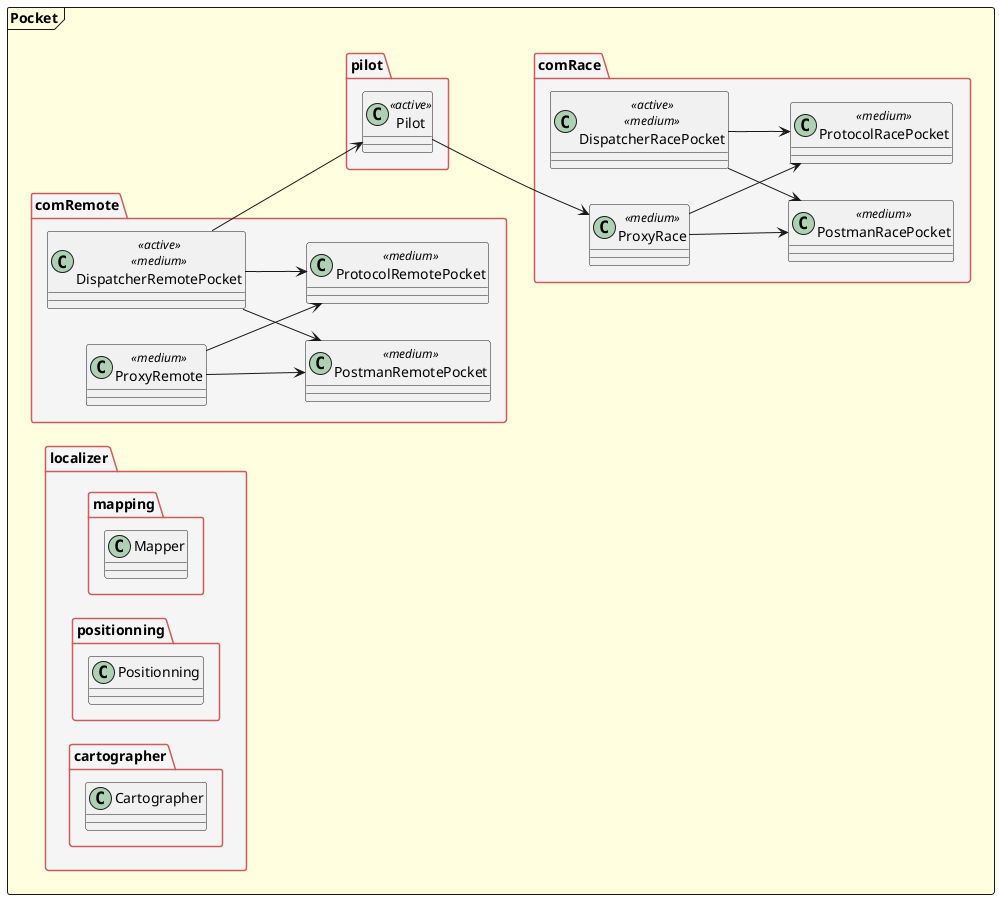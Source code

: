 @startuml

left to right direction

skinparam monochrome false
skinparam shadowing false



frame Pocket as "Pocket" #LightYellow {

    folder comRace as "comRace" #WhiteSmoke;line:IndianRed; {

        class DispatcherRacePocket <<active>> <<medium>>
        class  PostmanRacePocket <<medium>>
        class ProxyRace <<medium>>
        class ProtocolRacePocket <<medium>>

    }

    folder comRemote as "comRemote" #WhiteSmoke;line:IndianRed; {
        class DispatcherRemotePocket <<active>> <<medium>>
        class  PostmanRemotePocket <<medium>>
        class ProxyRemote <<medium>>
        class ProtocolRemotePocket <<medium>>

    }

    folder pilot as "pilot" #WhiteSmoke;line:IndianRed; {
        class Pilot <<active>>
    }

    folder localizer as "localizer" #WhiteSmoke;line:IndianRed; {

        folder mapping as "mapping" #WhiteSmoke;line:IndianRed; {
            class Mapper

        }

        folder positionning as "positionning" #WhiteSmoke;line:IndianRed; {
            class Positionning
        }

        folder cartographer as "cartographer" #WhiteSmoke;line:IndianRed; {
            class Cartographer
        }
    }

}

'RACE
ProxyRace --> PostmanRacePocket
ProxyRace --> ProtocolRacePocket
DispatcherRacePocket --> PostmanRacePocket
DispatcherRacePocket --> ProtocolRacePocket

ProxyRemote --> PostmanRemotePocket
ProxyRemote --> ProtocolRemotePocket
DispatcherRemotePocket --> PostmanRemotePocket
DispatcherRemotePocket --> ProtocolRemotePocket

'POCKET
Pilot --> ProxyRace
DispatcherRemotePocket --> Pilot


@enduml
